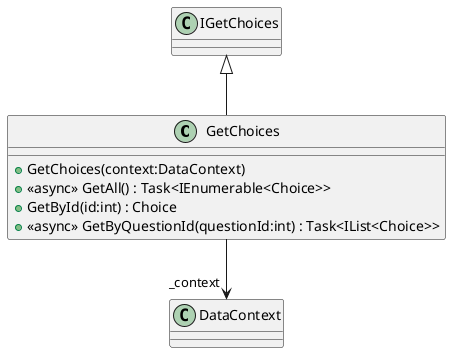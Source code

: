 @startuml
class GetChoices {
    + GetChoices(context:DataContext)
    + <<async>> GetAll() : Task<IEnumerable<Choice>>
    + GetById(id:int) : Choice
    + <<async>> GetByQuestionId(questionId:int) : Task<IList<Choice>>
}
IGetChoices <|-- GetChoices
GetChoices --> "_context" DataContext
@enduml
